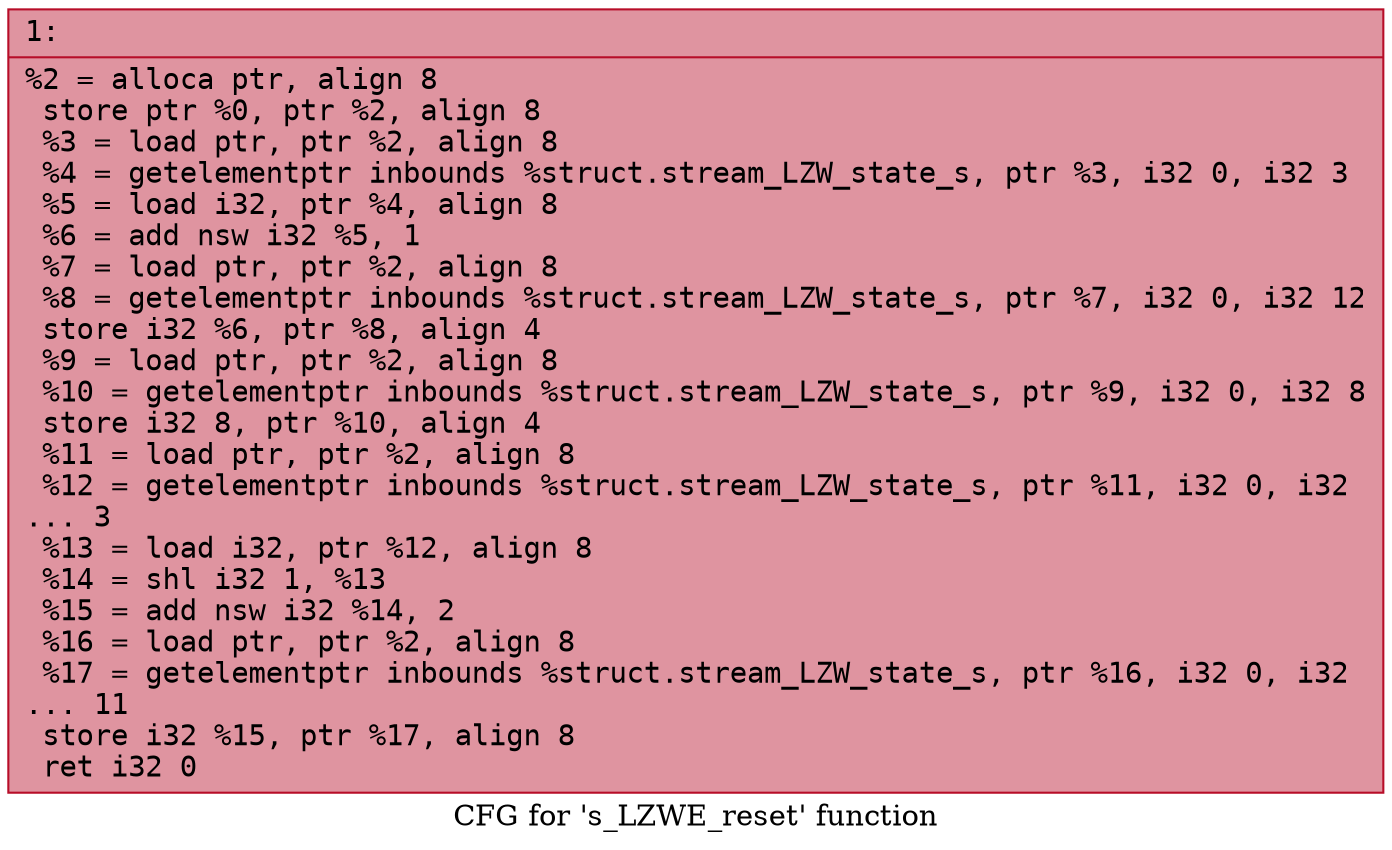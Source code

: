 digraph "CFG for 's_LZWE_reset' function" {
	label="CFG for 's_LZWE_reset' function";

	Node0x600003755e50 [shape=record,color="#b70d28ff", style=filled, fillcolor="#b70d2870" fontname="Courier",label="{1:\l|  %2 = alloca ptr, align 8\l  store ptr %0, ptr %2, align 8\l  %3 = load ptr, ptr %2, align 8\l  %4 = getelementptr inbounds %struct.stream_LZW_state_s, ptr %3, i32 0, i32 3\l  %5 = load i32, ptr %4, align 8\l  %6 = add nsw i32 %5, 1\l  %7 = load ptr, ptr %2, align 8\l  %8 = getelementptr inbounds %struct.stream_LZW_state_s, ptr %7, i32 0, i32 12\l  store i32 %6, ptr %8, align 4\l  %9 = load ptr, ptr %2, align 8\l  %10 = getelementptr inbounds %struct.stream_LZW_state_s, ptr %9, i32 0, i32 8\l  store i32 8, ptr %10, align 4\l  %11 = load ptr, ptr %2, align 8\l  %12 = getelementptr inbounds %struct.stream_LZW_state_s, ptr %11, i32 0, i32\l... 3\l  %13 = load i32, ptr %12, align 8\l  %14 = shl i32 1, %13\l  %15 = add nsw i32 %14, 2\l  %16 = load ptr, ptr %2, align 8\l  %17 = getelementptr inbounds %struct.stream_LZW_state_s, ptr %16, i32 0, i32\l... 11\l  store i32 %15, ptr %17, align 8\l  ret i32 0\l}"];
}
